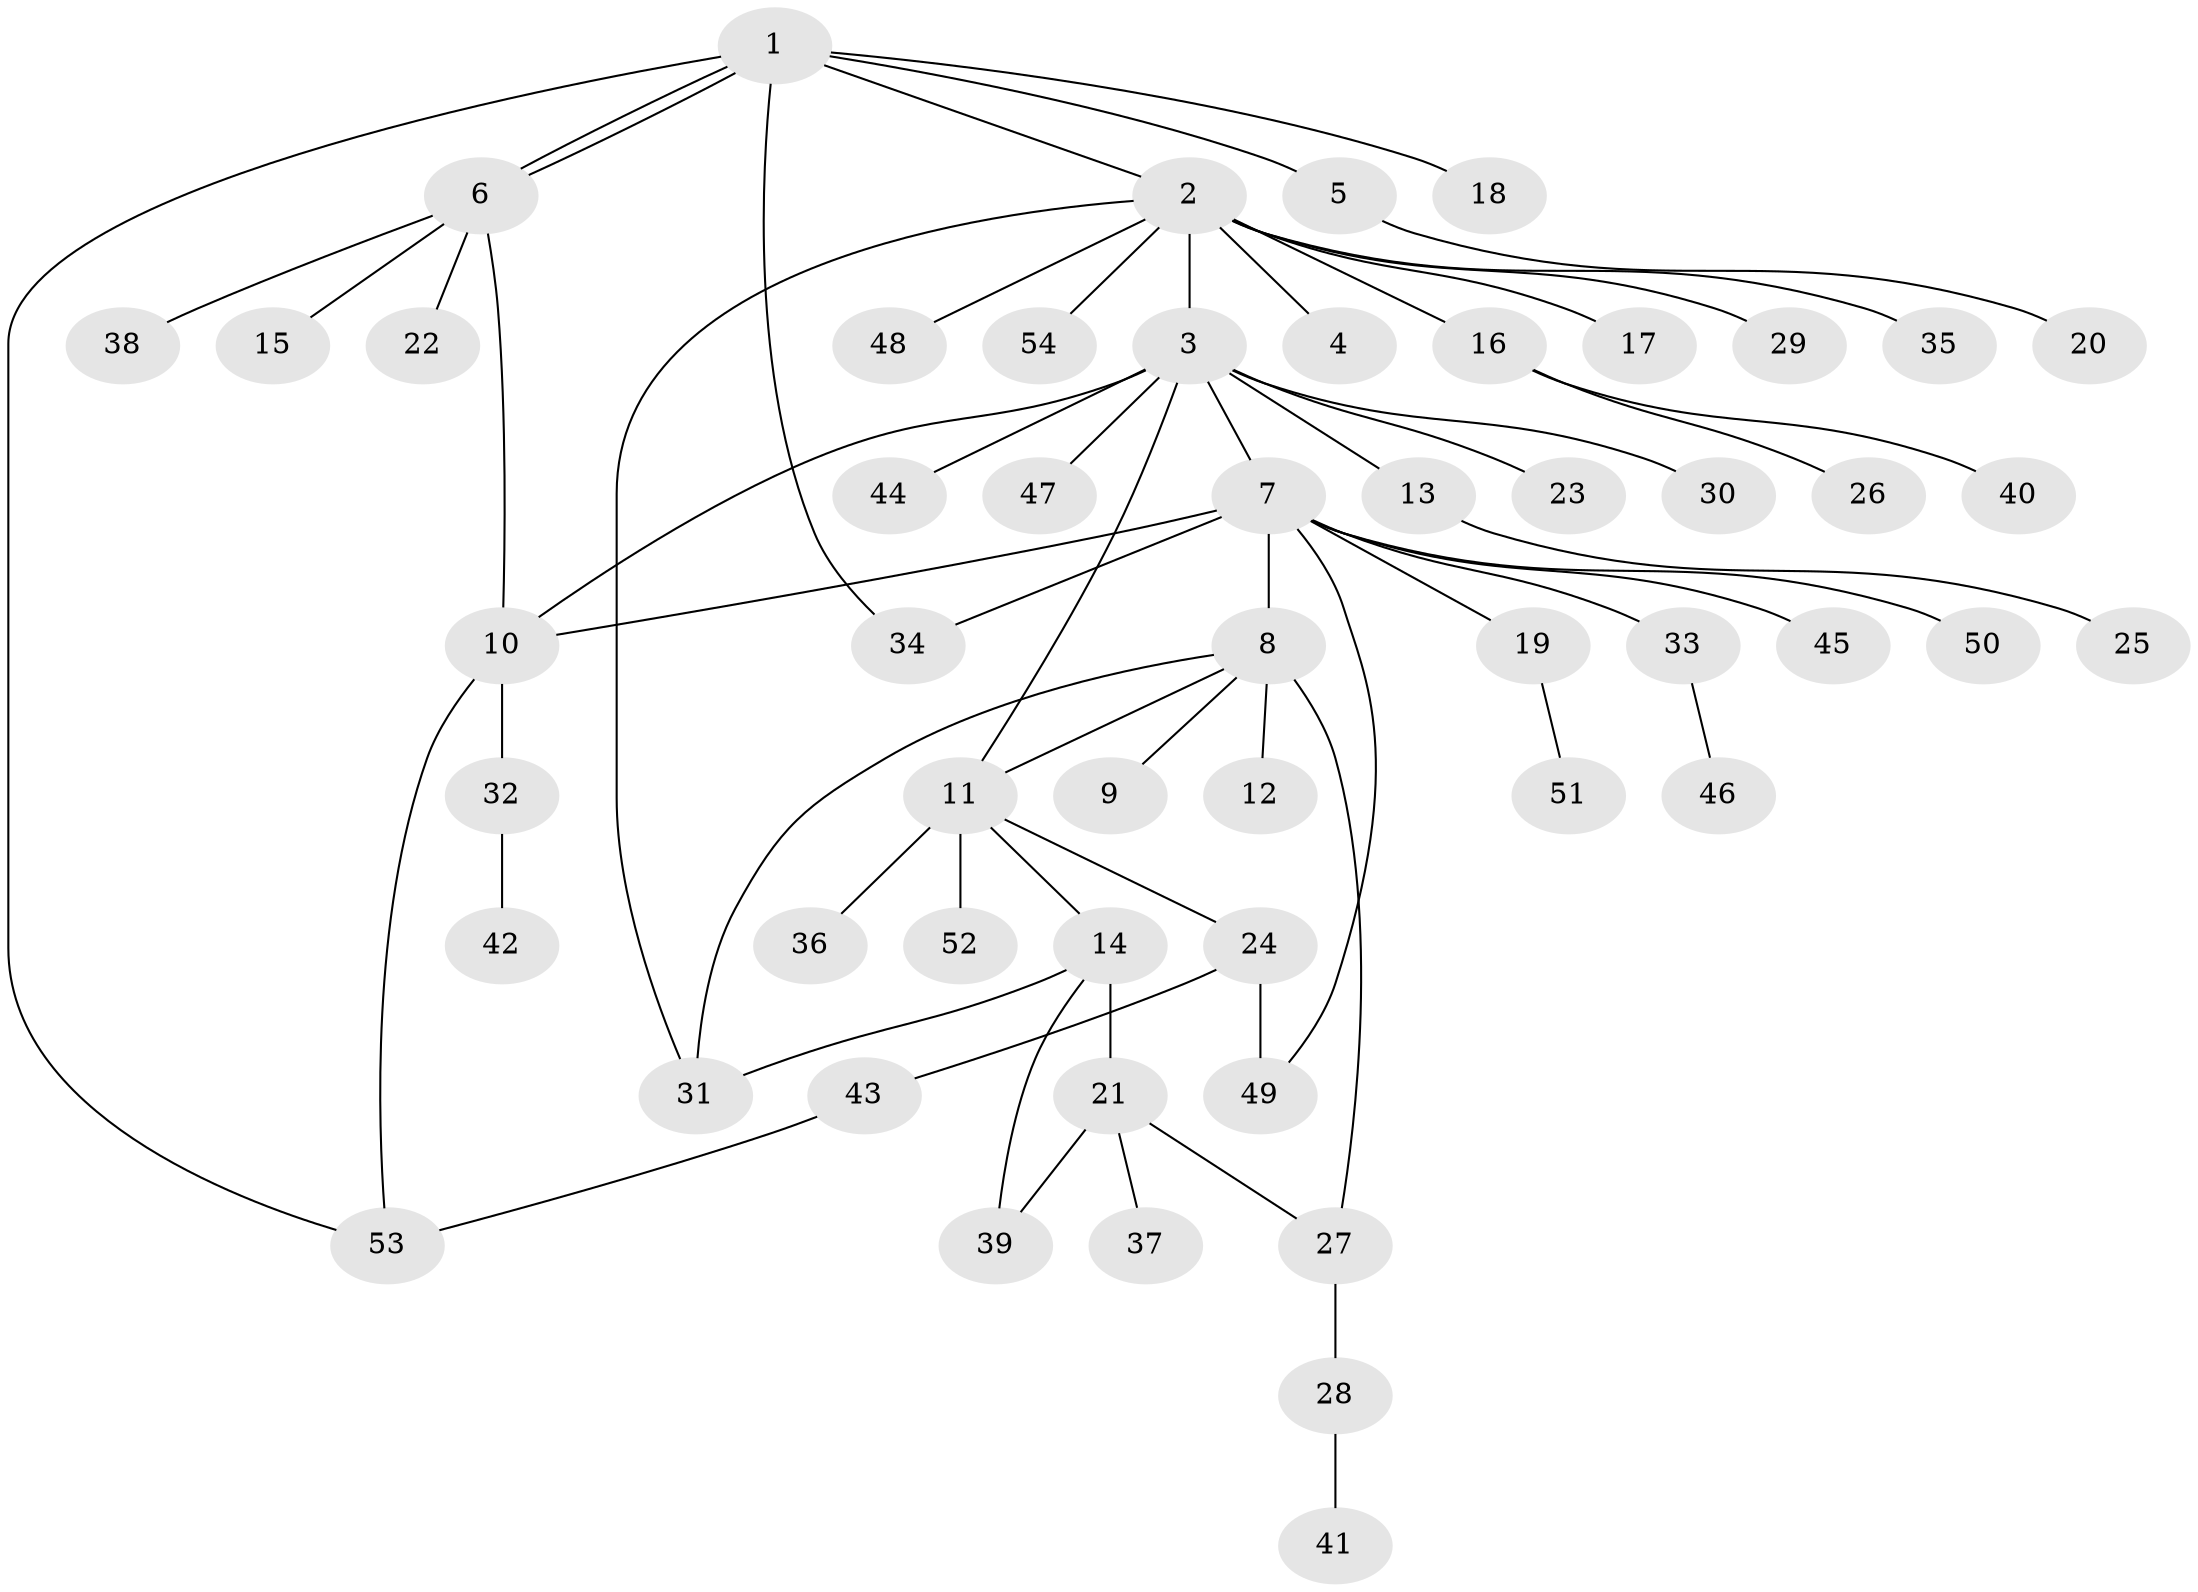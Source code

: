 // Generated by graph-tools (version 1.1) at 2025/01/03/09/25 03:01:46]
// undirected, 54 vertices, 65 edges
graph export_dot {
graph [start="1"]
  node [color=gray90,style=filled];
  1;
  2;
  3;
  4;
  5;
  6;
  7;
  8;
  9;
  10;
  11;
  12;
  13;
  14;
  15;
  16;
  17;
  18;
  19;
  20;
  21;
  22;
  23;
  24;
  25;
  26;
  27;
  28;
  29;
  30;
  31;
  32;
  33;
  34;
  35;
  36;
  37;
  38;
  39;
  40;
  41;
  42;
  43;
  44;
  45;
  46;
  47;
  48;
  49;
  50;
  51;
  52;
  53;
  54;
  1 -- 2;
  1 -- 5;
  1 -- 6;
  1 -- 6;
  1 -- 18;
  1 -- 34;
  1 -- 53;
  2 -- 3;
  2 -- 4;
  2 -- 16;
  2 -- 17;
  2 -- 29;
  2 -- 31;
  2 -- 35;
  2 -- 48;
  2 -- 54;
  3 -- 7;
  3 -- 10;
  3 -- 11;
  3 -- 13;
  3 -- 23;
  3 -- 30;
  3 -- 44;
  3 -- 47;
  5 -- 20;
  6 -- 10;
  6 -- 15;
  6 -- 22;
  6 -- 38;
  7 -- 8;
  7 -- 10;
  7 -- 19;
  7 -- 33;
  7 -- 34;
  7 -- 45;
  7 -- 49;
  7 -- 50;
  8 -- 9;
  8 -- 11;
  8 -- 12;
  8 -- 27;
  8 -- 31;
  10 -- 32;
  10 -- 53;
  11 -- 14;
  11 -- 24;
  11 -- 36;
  11 -- 52;
  13 -- 25;
  14 -- 21;
  14 -- 31;
  14 -- 39;
  16 -- 26;
  16 -- 40;
  19 -- 51;
  21 -- 27;
  21 -- 37;
  21 -- 39;
  24 -- 43;
  24 -- 49;
  27 -- 28;
  28 -- 41;
  32 -- 42;
  33 -- 46;
  43 -- 53;
}
